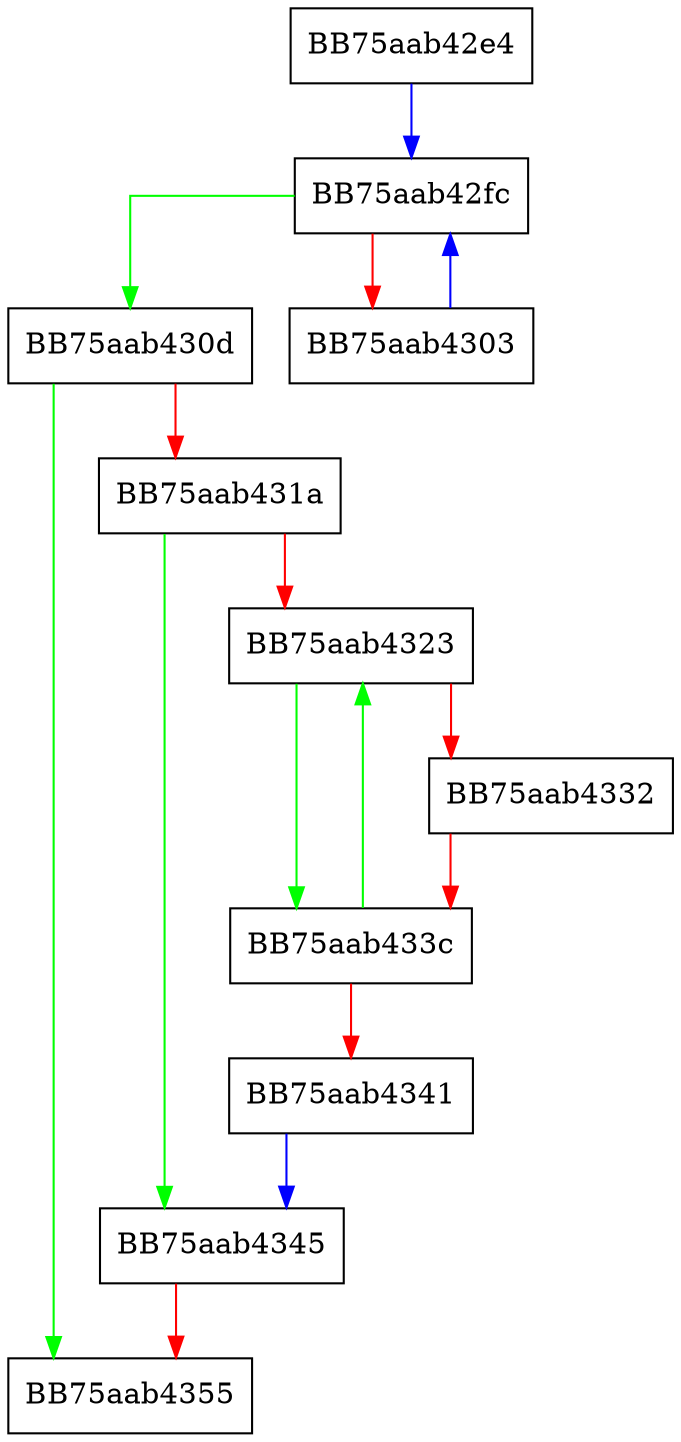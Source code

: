 digraph _Tidy {
  node [shape="box"];
  graph [splines=ortho];
  BB75aab42e4 -> BB75aab42fc [color="blue"];
  BB75aab42fc -> BB75aab430d [color="green"];
  BB75aab42fc -> BB75aab4303 [color="red"];
  BB75aab4303 -> BB75aab42fc [color="blue"];
  BB75aab430d -> BB75aab4355 [color="green"];
  BB75aab430d -> BB75aab431a [color="red"];
  BB75aab431a -> BB75aab4345 [color="green"];
  BB75aab431a -> BB75aab4323 [color="red"];
  BB75aab4323 -> BB75aab433c [color="green"];
  BB75aab4323 -> BB75aab4332 [color="red"];
  BB75aab4332 -> BB75aab433c [color="red"];
  BB75aab433c -> BB75aab4323 [color="green"];
  BB75aab433c -> BB75aab4341 [color="red"];
  BB75aab4341 -> BB75aab4345 [color="blue"];
  BB75aab4345 -> BB75aab4355 [color="red"];
}